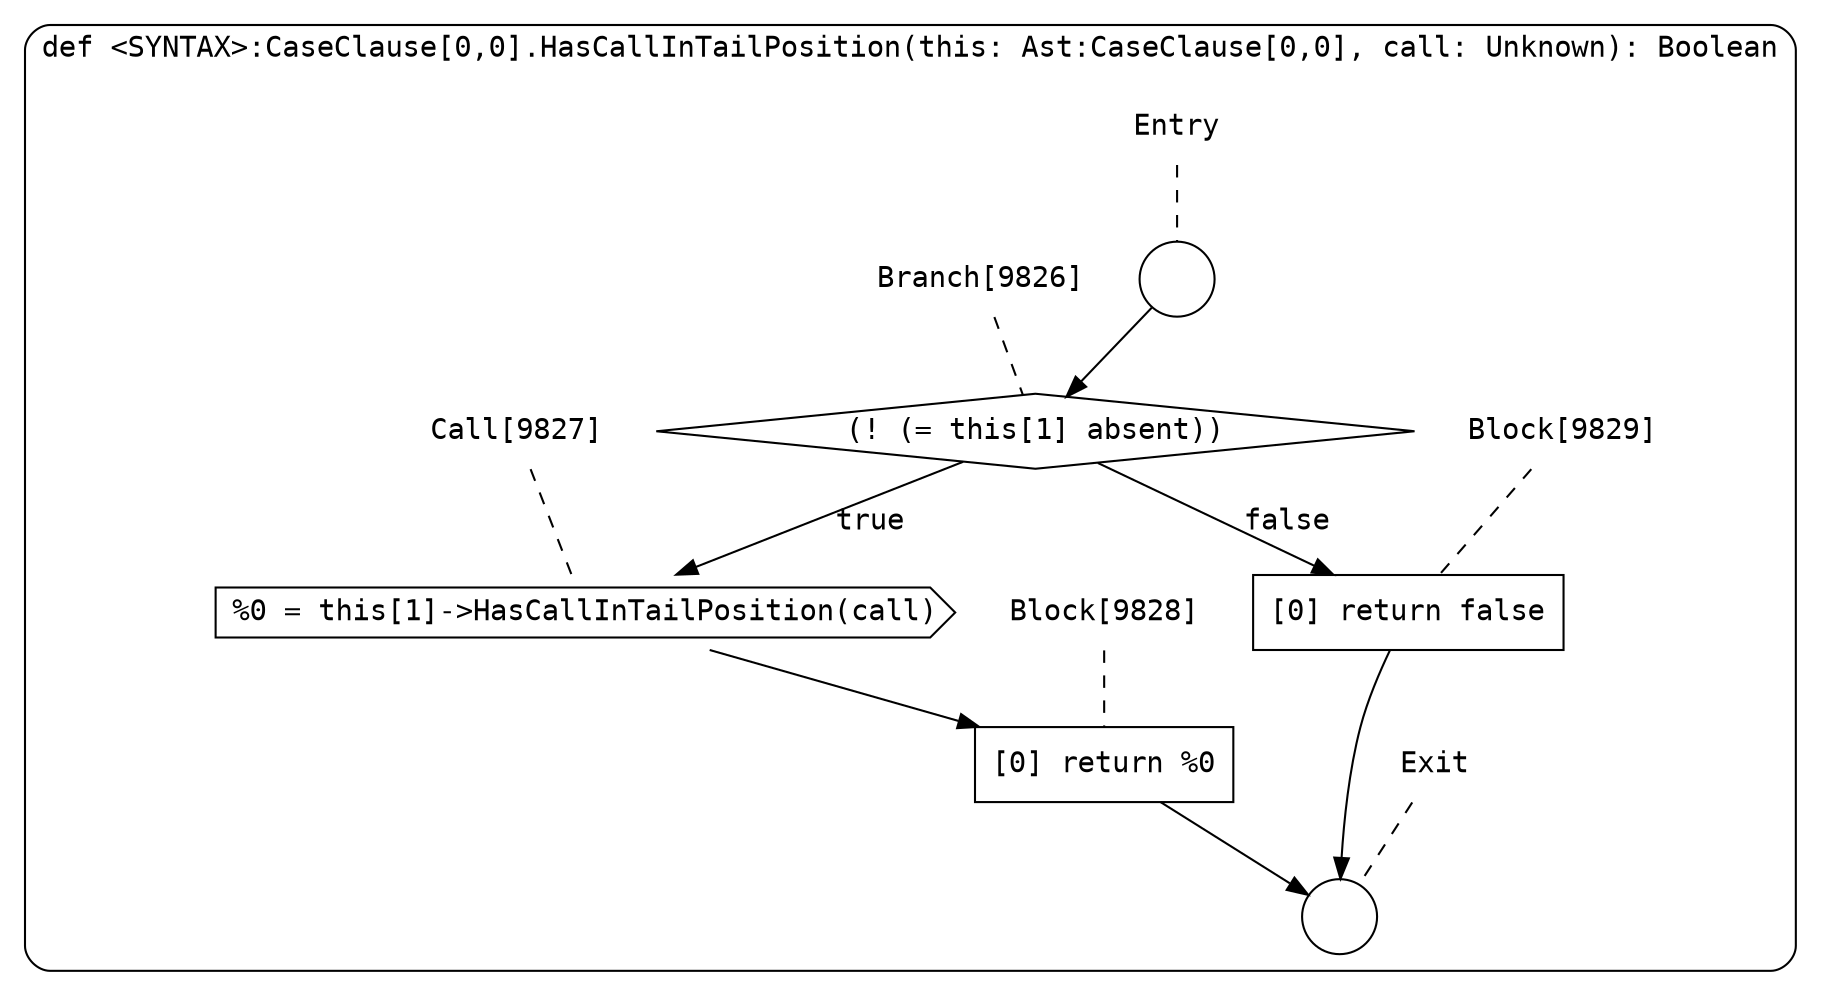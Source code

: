 digraph {
  graph [fontname = "Consolas"]
  node [fontname = "Consolas"]
  edge [fontname = "Consolas"]
  subgraph cluster1769 {
    label = "def <SYNTAX>:CaseClause[0,0].HasCallInTailPosition(this: Ast:CaseClause[0,0], call: Unknown): Boolean"
    style = rounded
    cluster1769_entry_name [shape=none, label=<<font color="black">Entry</font>>]
    cluster1769_entry_name -> cluster1769_entry [arrowhead=none, color="black", style=dashed]
    cluster1769_entry [shape=circle label=" " color="black" fillcolor="white" style=filled]
    cluster1769_entry -> node9826 [color="black"]
    cluster1769_exit_name [shape=none, label=<<font color="black">Exit</font>>]
    cluster1769_exit_name -> cluster1769_exit [arrowhead=none, color="black", style=dashed]
    cluster1769_exit [shape=circle label=" " color="black" fillcolor="white" style=filled]
    node9826_name [shape=none, label=<<font color="black">Branch[9826]</font>>]
    node9826_name -> node9826 [arrowhead=none, color="black", style=dashed]
    node9826 [shape=diamond, label=<<font color="black">(! (= this[1] absent))</font>> color="black" fillcolor="white", style=filled]
    node9826 -> node9827 [label=<<font color="black">true</font>> color="black"]
    node9826 -> node9829 [label=<<font color="black">false</font>> color="black"]
    node9827_name [shape=none, label=<<font color="black">Call[9827]</font>>]
    node9827_name -> node9827 [arrowhead=none, color="black", style=dashed]
    node9827 [shape=cds, label=<<font color="black">%0 = this[1]-&gt;HasCallInTailPosition(call)</font>> color="black" fillcolor="white", style=filled]
    node9827 -> node9828 [color="black"]
    node9829_name [shape=none, label=<<font color="black">Block[9829]</font>>]
    node9829_name -> node9829 [arrowhead=none, color="black", style=dashed]
    node9829 [shape=box, label=<<font color="black">[0] return false<BR ALIGN="LEFT"/></font>> color="black" fillcolor="white", style=filled]
    node9829 -> cluster1769_exit [color="black"]
    node9828_name [shape=none, label=<<font color="black">Block[9828]</font>>]
    node9828_name -> node9828 [arrowhead=none, color="black", style=dashed]
    node9828 [shape=box, label=<<font color="black">[0] return %0<BR ALIGN="LEFT"/></font>> color="black" fillcolor="white", style=filled]
    node9828 -> cluster1769_exit [color="black"]
  }
}